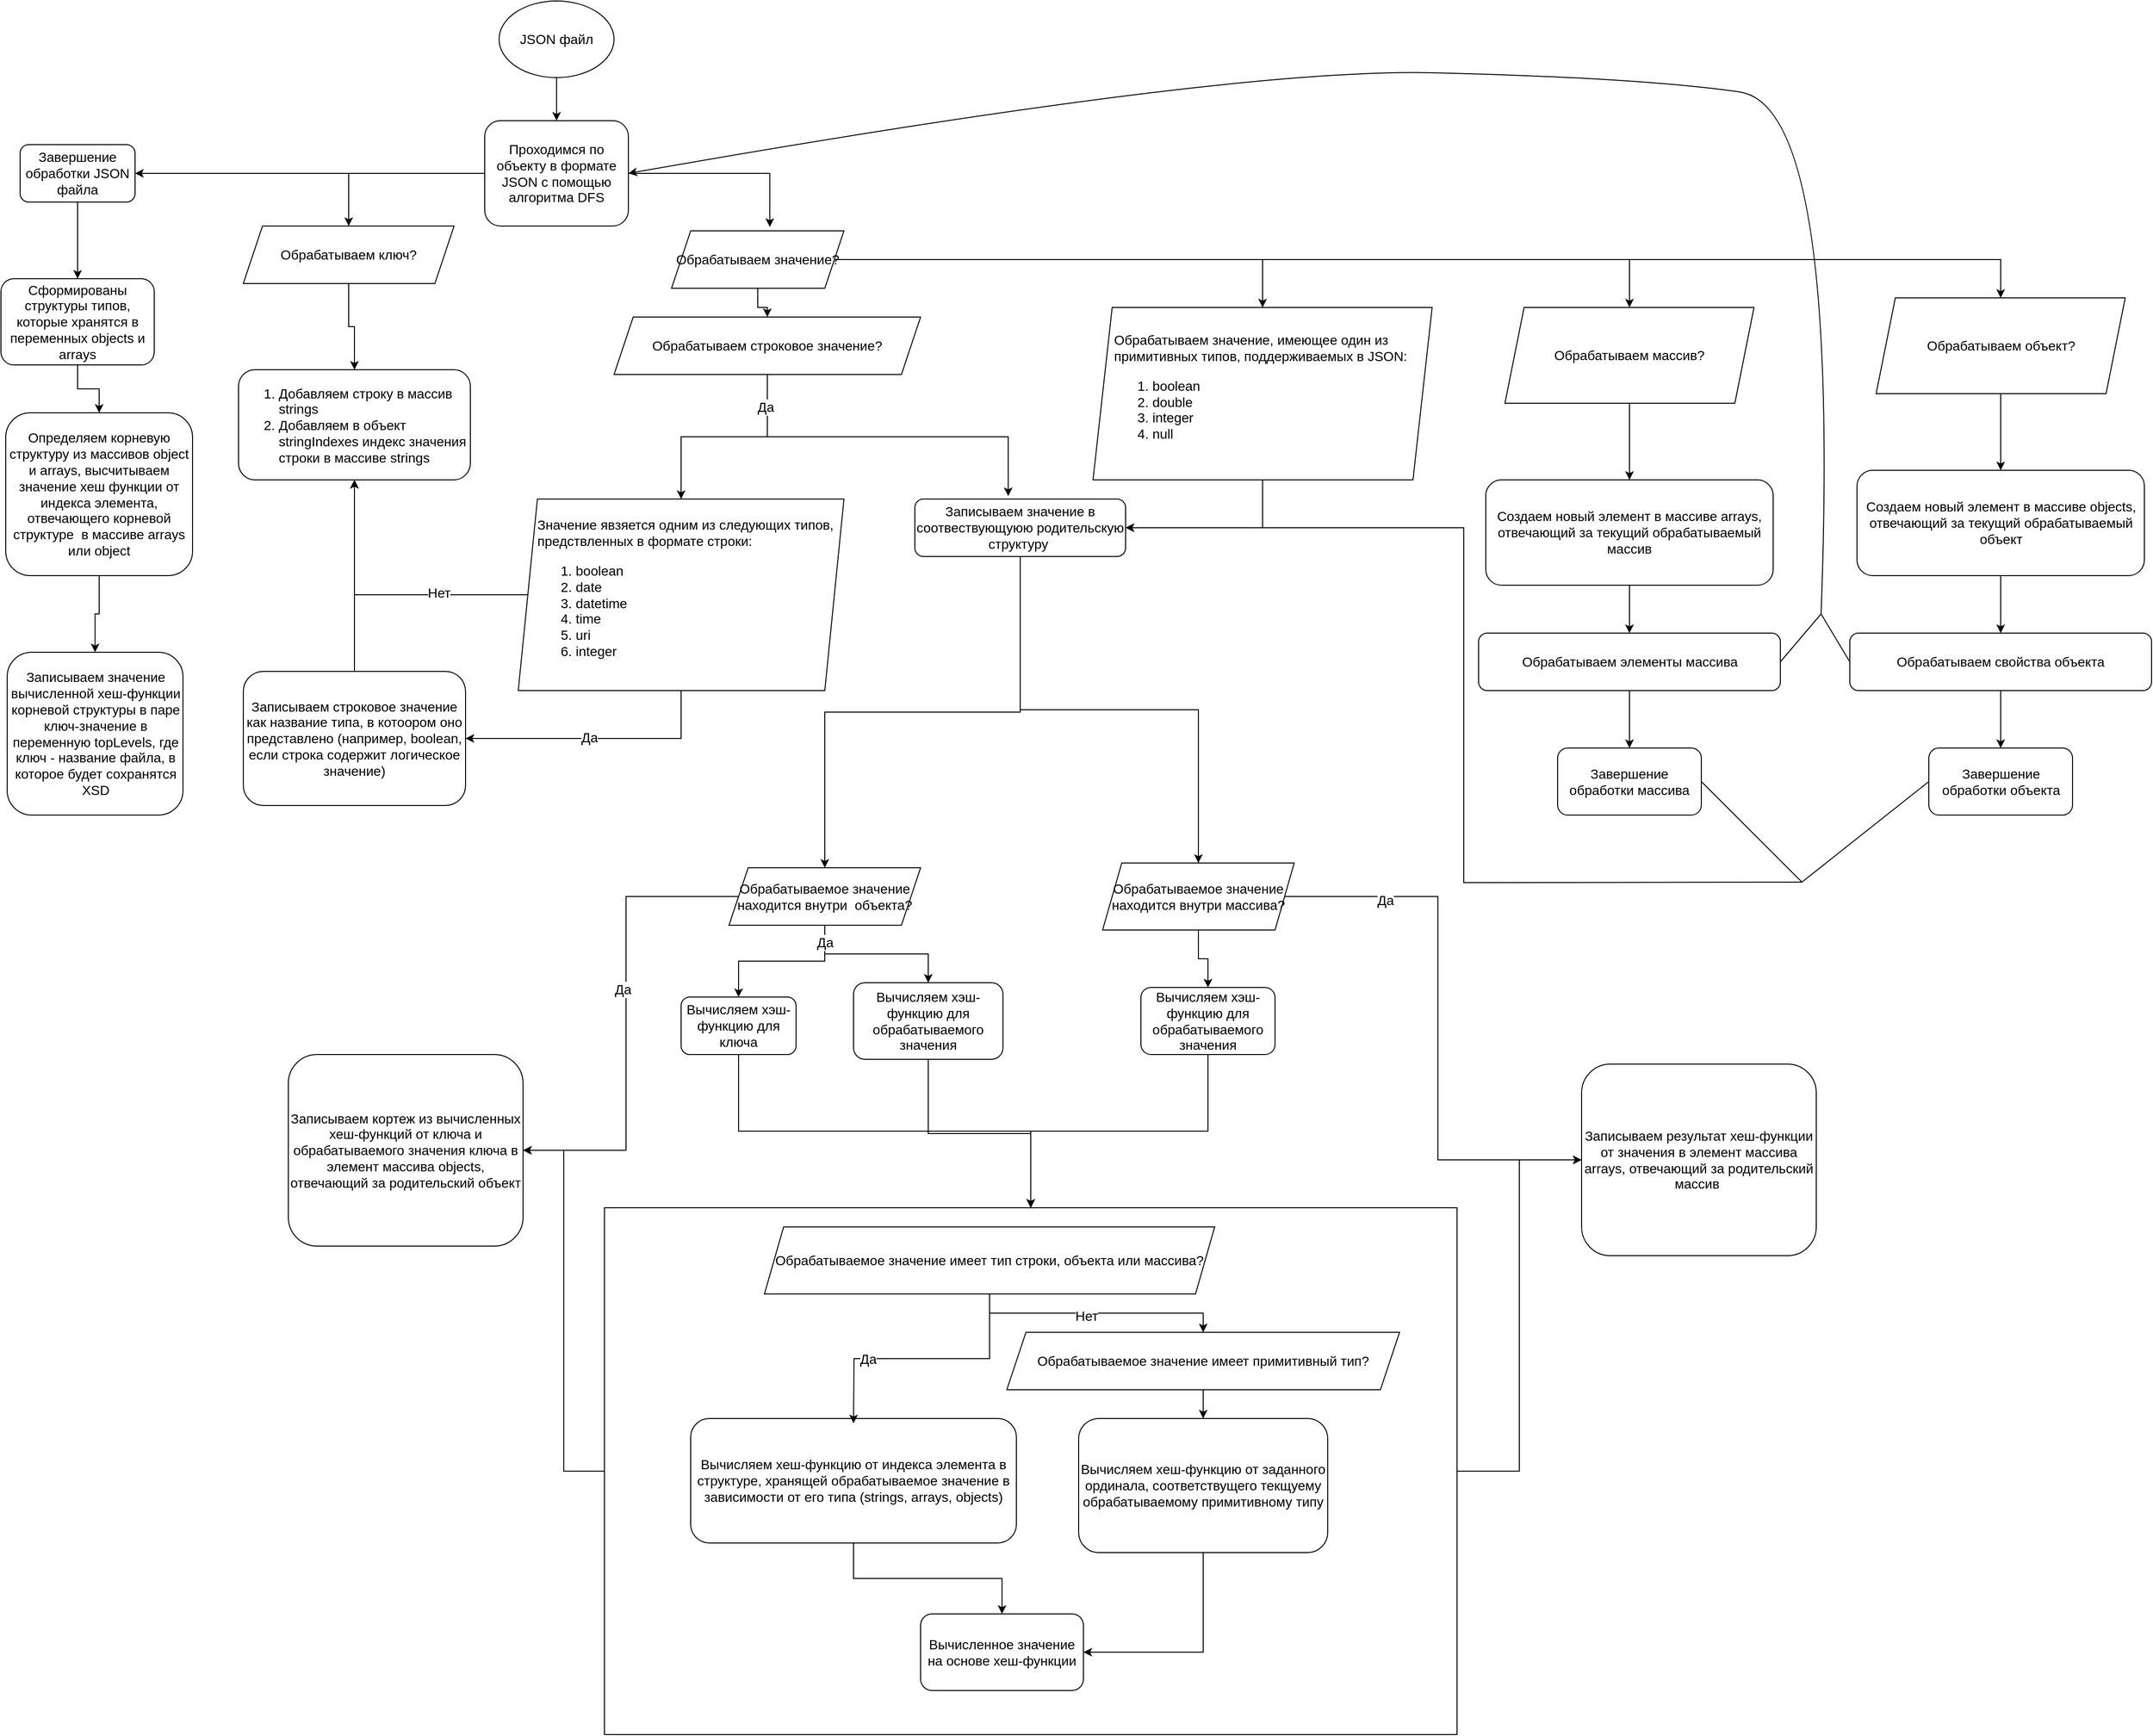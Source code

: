<mxfile version="24.4.2" type="github">
  <diagram name="Page-1" id="0FUiNgVwgklD2cresCmt">
    <mxGraphModel dx="7759" dy="3130" grid="1" gridSize="10" guides="1" tooltips="1" connect="1" arrows="1" fold="1" page="1" pageScale="1" pageWidth="827" pageHeight="1169" math="0" shadow="0">
      <root>
        <mxCell id="0" />
        <mxCell id="1" parent="0" />
        <mxCell id="44Fsm7tyjWuybCelUIXg-103" style="edgeStyle=orthogonalEdgeStyle;rounded=0;orthogonalLoop=1;jettySize=auto;html=1;entryX=1;entryY=0.5;entryDx=0;entryDy=0;fontSize=14;" parent="1" source="44Fsm7tyjWuybCelUIXg-102" target="44Fsm7tyjWuybCelUIXg-118" edge="1">
          <mxGeometry relative="1" as="geometry">
            <mxPoint x="-550" y="1220" as="targetPoint" />
          </mxGeometry>
        </mxCell>
        <mxCell id="44Fsm7tyjWuybCelUIXg-115" style="edgeStyle=orthogonalEdgeStyle;rounded=0;orthogonalLoop=1;jettySize=auto;html=1;entryX=0;entryY=0.5;entryDx=0;entryDy=0;fontSize=14;" parent="1" source="44Fsm7tyjWuybCelUIXg-102" target="44Fsm7tyjWuybCelUIXg-117" edge="1">
          <mxGeometry relative="1" as="geometry">
            <mxPoint x="682.5" y="1300" as="targetPoint" />
          </mxGeometry>
        </mxCell>
        <mxCell id="44Fsm7tyjWuybCelUIXg-102" value="" style="rounded=0;whiteSpace=wrap;html=1;fontSize=14;" parent="1" vertex="1">
          <mxGeometry x="-450" y="1290" width="890" height="550" as="geometry" />
        </mxCell>
        <mxCell id="44Fsm7tyjWuybCelUIXg-5" style="edgeStyle=orthogonalEdgeStyle;rounded=0;orthogonalLoop=1;jettySize=auto;html=1;entryX=0.5;entryY=0;entryDx=0;entryDy=0;fontSize=14;" parent="1" source="44Fsm7tyjWuybCelUIXg-1" target="44Fsm7tyjWuybCelUIXg-4" edge="1">
          <mxGeometry relative="1" as="geometry" />
        </mxCell>
        <mxCell id="44Fsm7tyjWuybCelUIXg-1" value="JSON файл" style="ellipse;whiteSpace=wrap;html=1;fontSize=14;" parent="1" vertex="1">
          <mxGeometry x="-560" y="30" width="120" height="80" as="geometry" />
        </mxCell>
        <mxCell id="44Fsm7tyjWuybCelUIXg-19" style="edgeStyle=orthogonalEdgeStyle;rounded=0;orthogonalLoop=1;jettySize=auto;html=1;entryX=0.5;entryY=0;entryDx=0;entryDy=0;fontSize=14;" parent="1" source="44Fsm7tyjWuybCelUIXg-4" target="44Fsm7tyjWuybCelUIXg-18" edge="1">
          <mxGeometry relative="1" as="geometry" />
        </mxCell>
        <mxCell id="44Fsm7tyjWuybCelUIXg-156" style="edgeStyle=orthogonalEdgeStyle;rounded=0;orthogonalLoop=1;jettySize=auto;html=1;entryX=1;entryY=0.5;entryDx=0;entryDy=0;fontSize=14;" parent="1" source="44Fsm7tyjWuybCelUIXg-4" target="44Fsm7tyjWuybCelUIXg-153" edge="1">
          <mxGeometry relative="1" as="geometry" />
        </mxCell>
        <mxCell id="44Fsm7tyjWuybCelUIXg-4" value="Проходимся по объекту в формате JSON с помощью алгоритма DFS" style="rounded=1;whiteSpace=wrap;html=1;fontSize=14;" parent="1" vertex="1">
          <mxGeometry x="-575" y="155" width="150" height="110" as="geometry" />
        </mxCell>
        <mxCell id="44Fsm7tyjWuybCelUIXg-81" style="edgeStyle=orthogonalEdgeStyle;rounded=0;orthogonalLoop=1;jettySize=auto;html=1;fontSize=14;" parent="1" source="44Fsm7tyjWuybCelUIXg-10" target="44Fsm7tyjWuybCelUIXg-65" edge="1">
          <mxGeometry relative="1" as="geometry" />
        </mxCell>
        <mxCell id="44Fsm7tyjWuybCelUIXg-10" value="&lt;div style=&quot;font-size: 14px;&quot;&gt;&lt;span style=&quot;background-color: initial; font-size: 14px;&quot;&gt;Вычисляем хеш-функцию от индекса элемента в структуре, хранящей обрабатываемое значение в зависимости от его типа (strings, arrays, objects)&lt;/span&gt;&lt;br style=&quot;font-size: 14px;&quot;&gt;&lt;/div&gt;" style="rounded=1;whiteSpace=wrap;html=1;align=center;fontSize=14;" parent="1" vertex="1">
          <mxGeometry x="-360" y="1510" width="340" height="130" as="geometry" />
        </mxCell>
        <mxCell id="44Fsm7tyjWuybCelUIXg-62" style="edgeStyle=orthogonalEdgeStyle;rounded=0;orthogonalLoop=1;jettySize=auto;html=1;entryX=0.5;entryY=0;entryDx=0;entryDy=0;fontSize=14;" parent="1" source="44Fsm7tyjWuybCelUIXg-11" target="44Fsm7tyjWuybCelUIXg-61" edge="1">
          <mxGeometry relative="1" as="geometry">
            <mxPoint x="-220" y="1160" as="targetPoint" />
          </mxGeometry>
        </mxCell>
        <mxCell id="44Fsm7tyjWuybCelUIXg-113" style="edgeStyle=orthogonalEdgeStyle;rounded=0;orthogonalLoop=1;jettySize=auto;html=1;entryX=0;entryY=0.5;entryDx=0;entryDy=0;fontSize=14;" parent="1" source="44Fsm7tyjWuybCelUIXg-11" target="44Fsm7tyjWuybCelUIXg-117" edge="1">
          <mxGeometry relative="1" as="geometry">
            <mxPoint x="560" y="1200" as="targetPoint" />
          </mxGeometry>
        </mxCell>
        <mxCell id="44Fsm7tyjWuybCelUIXg-119" value="Да" style="edgeLabel;html=1;align=center;verticalAlign=middle;resizable=0;points=[];fontSize=14;" parent="44Fsm7tyjWuybCelUIXg-113" vertex="1" connectable="0">
          <mxGeometry x="-0.642" y="-4" relative="1" as="geometry">
            <mxPoint as="offset" />
          </mxGeometry>
        </mxCell>
        <mxCell id="44Fsm7tyjWuybCelUIXg-11" value="Обрабатываемое значение находится внутри массива?" style="shape=parallelogram;perimeter=parallelogramPerimeter;whiteSpace=wrap;html=1;fixedSize=1;fontSize=14;" parent="1" vertex="1">
          <mxGeometry x="70" y="930" width="200" height="70" as="geometry" />
        </mxCell>
        <mxCell id="44Fsm7tyjWuybCelUIXg-90" style="edgeStyle=orthogonalEdgeStyle;rounded=0;orthogonalLoop=1;jettySize=auto;html=1;entryX=0.5;entryY=0;entryDx=0;entryDy=0;fontSize=14;" parent="1" source="44Fsm7tyjWuybCelUIXg-14" target="44Fsm7tyjWuybCelUIXg-69" edge="1">
          <mxGeometry relative="1" as="geometry" />
        </mxCell>
        <mxCell id="44Fsm7tyjWuybCelUIXg-99" style="edgeStyle=orthogonalEdgeStyle;rounded=0;orthogonalLoop=1;jettySize=auto;html=1;entryX=0.5;entryY=0;entryDx=0;entryDy=0;fontSize=14;" parent="1" source="44Fsm7tyjWuybCelUIXg-14" target="44Fsm7tyjWuybCelUIXg-68" edge="1">
          <mxGeometry relative="1" as="geometry" />
        </mxCell>
        <mxCell id="44Fsm7tyjWuybCelUIXg-101" value="Да" style="edgeLabel;html=1;align=center;verticalAlign=middle;resizable=0;points=[];fontSize=14;" parent="44Fsm7tyjWuybCelUIXg-99" vertex="1" connectable="0">
          <mxGeometry x="-0.782" relative="1" as="geometry">
            <mxPoint as="offset" />
          </mxGeometry>
        </mxCell>
        <mxCell id="44Fsm7tyjWuybCelUIXg-109" style="edgeStyle=orthogonalEdgeStyle;rounded=0;orthogonalLoop=1;jettySize=auto;html=1;entryX=1;entryY=0.5;entryDx=0;entryDy=0;fontSize=14;" parent="1" source="44Fsm7tyjWuybCelUIXg-14" target="44Fsm7tyjWuybCelUIXg-118" edge="1">
          <mxGeometry relative="1" as="geometry">
            <mxPoint x="-550" y="1220" as="targetPoint" />
          </mxGeometry>
        </mxCell>
        <mxCell id="44Fsm7tyjWuybCelUIXg-110" value="Да" style="edgeLabel;html=1;align=center;verticalAlign=middle;resizable=0;points=[];fontSize=14;" parent="44Fsm7tyjWuybCelUIXg-109" vertex="1" connectable="0">
          <mxGeometry x="-0.124" y="-4" relative="1" as="geometry">
            <mxPoint as="offset" />
          </mxGeometry>
        </mxCell>
        <mxCell id="44Fsm7tyjWuybCelUIXg-14" value="Обрабатываемое значение находится внутри&amp;nbsp; объекта?" style="shape=parallelogram;perimeter=parallelogramPerimeter;whiteSpace=wrap;html=1;fixedSize=1;fontSize=14;" parent="1" vertex="1">
          <mxGeometry x="-320" y="935" width="200" height="60" as="geometry" />
        </mxCell>
        <mxCell id="44Fsm7tyjWuybCelUIXg-24" style="edgeStyle=orthogonalEdgeStyle;rounded=0;orthogonalLoop=1;jettySize=auto;html=1;entryX=0.5;entryY=0;entryDx=0;entryDy=0;fontSize=14;" parent="1" source="44Fsm7tyjWuybCelUIXg-15" target="44Fsm7tyjWuybCelUIXg-25" edge="1">
          <mxGeometry relative="1" as="geometry">
            <mxPoint x="20" y="790" as="targetPoint" />
          </mxGeometry>
        </mxCell>
        <mxCell id="44Fsm7tyjWuybCelUIXg-15" value="Обрабатываем строковое значение?" style="shape=parallelogram;perimeter=parallelogramPerimeter;whiteSpace=wrap;html=1;fixedSize=1;fontSize=14;" parent="1" vertex="1">
          <mxGeometry x="-440" y="360" width="320" height="60" as="geometry" />
        </mxCell>
        <mxCell id="44Fsm7tyjWuybCelUIXg-17" value="&lt;ol style=&quot;font-size: 14px;&quot;&gt;&lt;li style=&quot;font-size: 14px;&quot;&gt;Добавляем строку в массив strings&lt;/li&gt;&lt;li style=&quot;font-size: 14px;&quot;&gt;Добавляем в объект stringIndexes индекс значения строки в массиве strings&lt;/li&gt;&lt;/ol&gt;" style="rounded=1;whiteSpace=wrap;html=1;align=left;fontSize=14;" parent="1" vertex="1">
          <mxGeometry x="-832" y="415" width="242" height="115" as="geometry" />
        </mxCell>
        <mxCell id="44Fsm7tyjWuybCelUIXg-20" style="edgeStyle=orthogonalEdgeStyle;rounded=0;orthogonalLoop=1;jettySize=auto;html=1;entryX=0.5;entryY=0;entryDx=0;entryDy=0;fontSize=14;" parent="1" source="44Fsm7tyjWuybCelUIXg-18" target="44Fsm7tyjWuybCelUIXg-17" edge="1">
          <mxGeometry relative="1" as="geometry" />
        </mxCell>
        <mxCell id="44Fsm7tyjWuybCelUIXg-18" value="Обрабатываем ключ?" style="shape=parallelogram;perimeter=parallelogramPerimeter;whiteSpace=wrap;html=1;fixedSize=1;fontSize=14;" parent="1" vertex="1">
          <mxGeometry x="-827" y="265" width="220" height="60" as="geometry" />
        </mxCell>
        <mxCell id="44Fsm7tyjWuybCelUIXg-51" style="edgeStyle=orthogonalEdgeStyle;rounded=0;orthogonalLoop=1;jettySize=auto;html=1;entryX=0.5;entryY=0;entryDx=0;entryDy=0;fontSize=14;" parent="1" source="44Fsm7tyjWuybCelUIXg-22" target="44Fsm7tyjWuybCelUIXg-15" edge="1">
          <mxGeometry relative="1" as="geometry" />
        </mxCell>
        <mxCell id="44Fsm7tyjWuybCelUIXg-52" style="edgeStyle=orthogonalEdgeStyle;rounded=0;orthogonalLoop=1;jettySize=auto;html=1;entryX=0.5;entryY=0;entryDx=0;entryDy=0;fontSize=14;" parent="1" source="44Fsm7tyjWuybCelUIXg-22" target="44Fsm7tyjWuybCelUIXg-53" edge="1">
          <mxGeometry relative="1" as="geometry">
            <mxPoint x="80" y="410" as="targetPoint" />
          </mxGeometry>
        </mxCell>
        <mxCell id="44Fsm7tyjWuybCelUIXg-121" style="edgeStyle=orthogonalEdgeStyle;rounded=0;orthogonalLoop=1;jettySize=auto;html=1;entryX=0.5;entryY=0;entryDx=0;entryDy=0;fontSize=14;" parent="1" source="44Fsm7tyjWuybCelUIXg-22" target="44Fsm7tyjWuybCelUIXg-120" edge="1">
          <mxGeometry relative="1" as="geometry" />
        </mxCell>
        <mxCell id="44Fsm7tyjWuybCelUIXg-149" style="edgeStyle=orthogonalEdgeStyle;rounded=0;orthogonalLoop=1;jettySize=auto;html=1;entryX=0.5;entryY=0;entryDx=0;entryDy=0;fontSize=14;" parent="1" source="44Fsm7tyjWuybCelUIXg-22" target="44Fsm7tyjWuybCelUIXg-141" edge="1">
          <mxGeometry relative="1" as="geometry" />
        </mxCell>
        <mxCell id="44Fsm7tyjWuybCelUIXg-22" value="Обрабатываем значение?" style="shape=parallelogram;perimeter=parallelogramPerimeter;whiteSpace=wrap;html=1;fixedSize=1;fontSize=14;" parent="1" vertex="1">
          <mxGeometry x="-380" y="270" width="180" height="60" as="geometry" />
        </mxCell>
        <mxCell id="44Fsm7tyjWuybCelUIXg-23" style="edgeStyle=orthogonalEdgeStyle;rounded=0;orthogonalLoop=1;jettySize=auto;html=1;entryX=0.57;entryY=-0.067;entryDx=0;entryDy=0;entryPerimeter=0;fontSize=14;" parent="1" source="44Fsm7tyjWuybCelUIXg-4" target="44Fsm7tyjWuybCelUIXg-22" edge="1">
          <mxGeometry relative="1" as="geometry" />
        </mxCell>
        <mxCell id="44Fsm7tyjWuybCelUIXg-37" style="edgeStyle=orthogonalEdgeStyle;rounded=0;orthogonalLoop=1;jettySize=auto;html=1;entryX=0.5;entryY=1;entryDx=0;entryDy=0;fontSize=14;" parent="1" source="44Fsm7tyjWuybCelUIXg-25" target="44Fsm7tyjWuybCelUIXg-17" edge="1">
          <mxGeometry relative="1" as="geometry" />
        </mxCell>
        <mxCell id="44Fsm7tyjWuybCelUIXg-38" value="Нет" style="edgeLabel;html=1;align=center;verticalAlign=middle;resizable=0;points=[];fontSize=14;" parent="44Fsm7tyjWuybCelUIXg-37" vertex="1" connectable="0">
          <mxGeometry x="-0.378" y="-2" relative="1" as="geometry">
            <mxPoint as="offset" />
          </mxGeometry>
        </mxCell>
        <mxCell id="44Fsm7tyjWuybCelUIXg-91" style="edgeStyle=orthogonalEdgeStyle;rounded=0;orthogonalLoop=1;jettySize=auto;html=1;fontSize=14;exitX=0.5;exitY=1;exitDx=0;exitDy=0;" parent="1" source="44Fsm7tyjWuybCelUIXg-25" target="44Fsm7tyjWuybCelUIXg-27" edge="1">
          <mxGeometry relative="1" as="geometry" />
        </mxCell>
        <mxCell id="44Fsm7tyjWuybCelUIXg-94" value="Да" style="edgeLabel;html=1;align=center;verticalAlign=middle;resizable=0;points=[];fontSize=14;" parent="44Fsm7tyjWuybCelUIXg-91" vertex="1" connectable="0">
          <mxGeometry x="0.065" y="-1" relative="1" as="geometry">
            <mxPoint as="offset" />
          </mxGeometry>
        </mxCell>
        <mxCell id="44Fsm7tyjWuybCelUIXg-25" value="&lt;div style=&quot;font-size: 14px;&quot;&gt;&lt;span style=&quot;background-color: initial; font-size: 14px;&quot;&gt;Значение явзяется одним из следующих типов, предствленных в формате строки:&lt;/span&gt;&lt;/div&gt;&lt;div style=&quot;font-size: 14px;&quot;&gt;&lt;ol style=&quot;font-size: 14px;&quot;&gt;&lt;li style=&quot;font-size: 14px;&quot;&gt;boolean&lt;/li&gt;&lt;li style=&quot;font-size: 14px;&quot;&gt;date&lt;/li&gt;&lt;li style=&quot;font-size: 14px;&quot;&gt;datetime&lt;/li&gt;&lt;li style=&quot;font-size: 14px;&quot;&gt;time&lt;/li&gt;&lt;li style=&quot;font-size: 14px;&quot;&gt;uri&lt;/li&gt;&lt;li style=&quot;font-size: 14px;&quot;&gt;integer&lt;br style=&quot;font-size: 14px;&quot;&gt;&lt;/li&gt;&lt;/ol&gt;&lt;/div&gt;" style="shape=parallelogram;perimeter=parallelogramPerimeter;whiteSpace=wrap;html=1;fixedSize=1;align=left;spacingLeft=18;fontSize=14;" parent="1" vertex="1">
          <mxGeometry x="-540" y="550" width="340" height="200" as="geometry" />
        </mxCell>
        <mxCell id="44Fsm7tyjWuybCelUIXg-32" style="edgeStyle=orthogonalEdgeStyle;rounded=0;orthogonalLoop=1;jettySize=auto;html=1;entryX=0.5;entryY=1;entryDx=0;entryDy=0;fontSize=14;" parent="1" source="44Fsm7tyjWuybCelUIXg-27" target="44Fsm7tyjWuybCelUIXg-17" edge="1">
          <mxGeometry relative="1" as="geometry" />
        </mxCell>
        <mxCell id="44Fsm7tyjWuybCelUIXg-27" value="Записываем строковое значение как название типа, в котоором оно представлено (например, boolean, если строка содержит логическое значение)" style="rounded=1;whiteSpace=wrap;html=1;fontSize=14;" parent="1" vertex="1">
          <mxGeometry x="-827" y="730" width="232" height="140" as="geometry" />
        </mxCell>
        <mxCell id="44Fsm7tyjWuybCelUIXg-41" style="edgeStyle=orthogonalEdgeStyle;rounded=0;orthogonalLoop=1;jettySize=auto;html=1;fontSize=14;" parent="1" source="44Fsm7tyjWuybCelUIXg-40" edge="1">
          <mxGeometry relative="1" as="geometry">
            <mxPoint x="-190.0" y="1515" as="targetPoint" />
          </mxGeometry>
        </mxCell>
        <mxCell id="44Fsm7tyjWuybCelUIXg-47" value="Да" style="edgeLabel;html=1;align=center;verticalAlign=middle;resizable=0;points=[];fontSize=14;" parent="44Fsm7tyjWuybCelUIXg-41" vertex="1" connectable="0">
          <mxGeometry x="0.41" relative="1" as="geometry">
            <mxPoint as="offset" />
          </mxGeometry>
        </mxCell>
        <mxCell id="44Fsm7tyjWuybCelUIXg-48" style="edgeStyle=orthogonalEdgeStyle;rounded=0;orthogonalLoop=1;jettySize=auto;html=1;entryX=0.5;entryY=0;entryDx=0;entryDy=0;fontSize=14;" parent="1" source="44Fsm7tyjWuybCelUIXg-40" target="44Fsm7tyjWuybCelUIXg-45" edge="1">
          <mxGeometry relative="1" as="geometry" />
        </mxCell>
        <mxCell id="44Fsm7tyjWuybCelUIXg-49" value="Нет" style="edgeLabel;html=1;align=center;verticalAlign=middle;resizable=0;points=[];fontSize=14;" parent="44Fsm7tyjWuybCelUIXg-48" vertex="1" connectable="0">
          <mxGeometry x="-0.079" y="-3" relative="1" as="geometry">
            <mxPoint as="offset" />
          </mxGeometry>
        </mxCell>
        <mxCell id="44Fsm7tyjWuybCelUIXg-40" value="Обрабатываемое значение имеет тип строки, объекта или массива?" style="shape=parallelogram;perimeter=parallelogramPerimeter;whiteSpace=wrap;html=1;fixedSize=1;fontSize=14;" parent="1" vertex="1">
          <mxGeometry x="-283" y="1310" width="470" height="70" as="geometry" />
        </mxCell>
        <mxCell id="44Fsm7tyjWuybCelUIXg-67" style="edgeStyle=orthogonalEdgeStyle;rounded=0;orthogonalLoop=1;jettySize=auto;html=1;entryX=1;entryY=0.5;entryDx=0;entryDy=0;fontSize=14;" parent="1" source="44Fsm7tyjWuybCelUIXg-42" target="44Fsm7tyjWuybCelUIXg-65" edge="1">
          <mxGeometry relative="1" as="geometry" />
        </mxCell>
        <mxCell id="44Fsm7tyjWuybCelUIXg-42" value="Вычисляем хеш-функцию от заданного ординала, соответствущего текщуему обрабатываемому примитивному типу" style="rounded=1;whiteSpace=wrap;html=1;fontSize=14;" parent="1" vertex="1">
          <mxGeometry x="45" y="1510" width="260" height="140" as="geometry" />
        </mxCell>
        <mxCell id="44Fsm7tyjWuybCelUIXg-50" style="edgeStyle=orthogonalEdgeStyle;rounded=0;orthogonalLoop=1;jettySize=auto;html=1;entryX=0.5;entryY=0;entryDx=0;entryDy=0;fontSize=14;" parent="1" source="44Fsm7tyjWuybCelUIXg-45" target="44Fsm7tyjWuybCelUIXg-42" edge="1">
          <mxGeometry relative="1" as="geometry" />
        </mxCell>
        <mxCell id="44Fsm7tyjWuybCelUIXg-45" value="Обрабатываемое значение имеет примитивный тип?" style="shape=parallelogram;perimeter=parallelogramPerimeter;whiteSpace=wrap;html=1;fixedSize=1;fontSize=14;" parent="1" vertex="1">
          <mxGeometry x="-30" y="1420" width="410" height="60" as="geometry" />
        </mxCell>
        <mxCell id="44Fsm7tyjWuybCelUIXg-78" style="edgeStyle=orthogonalEdgeStyle;rounded=0;orthogonalLoop=1;jettySize=auto;html=1;entryX=1;entryY=0.5;entryDx=0;entryDy=0;fontSize=14;" parent="1" source="44Fsm7tyjWuybCelUIXg-53" target="44Fsm7tyjWuybCelUIXg-55" edge="1">
          <mxGeometry relative="1" as="geometry" />
        </mxCell>
        <mxCell id="44Fsm7tyjWuybCelUIXg-53" value="Обрабатываем значение, имеющее один из примитивных типов, поддерживаемых в JSON:&lt;div style=&quot;font-size: 14px;&quot;&gt;&lt;ol style=&quot;font-size: 14px;&quot;&gt;&lt;li style=&quot;font-size: 14px;&quot;&gt;boolean&lt;/li&gt;&lt;li style=&quot;font-size: 14px;&quot;&gt;double&lt;/li&gt;&lt;li style=&quot;font-size: 14px;&quot;&gt;integer&lt;/li&gt;&lt;li style=&quot;font-size: 14px;&quot;&gt;null&lt;/li&gt;&lt;/ol&gt;&lt;/div&gt;" style="shape=parallelogram;perimeter=parallelogramPerimeter;whiteSpace=wrap;html=1;fixedSize=1;align=left;spacingLeft=20;fontSize=14;" parent="1" vertex="1">
          <mxGeometry x="60" y="350" width="354" height="180" as="geometry" />
        </mxCell>
        <mxCell id="44Fsm7tyjWuybCelUIXg-58" style="edgeStyle=orthogonalEdgeStyle;rounded=0;orthogonalLoop=1;jettySize=auto;html=1;entryX=0.5;entryY=0;entryDx=0;entryDy=0;fontSize=14;" parent="1" source="44Fsm7tyjWuybCelUIXg-55" target="44Fsm7tyjWuybCelUIXg-11" edge="1">
          <mxGeometry relative="1" as="geometry" />
        </mxCell>
        <mxCell id="44Fsm7tyjWuybCelUIXg-98" style="edgeStyle=orthogonalEdgeStyle;rounded=0;orthogonalLoop=1;jettySize=auto;html=1;entryX=0.5;entryY=0;entryDx=0;entryDy=0;fontSize=14;" parent="1" source="44Fsm7tyjWuybCelUIXg-55" target="44Fsm7tyjWuybCelUIXg-14" edge="1">
          <mxGeometry relative="1" as="geometry" />
        </mxCell>
        <mxCell id="44Fsm7tyjWuybCelUIXg-55" value="Записываем значение в соотвествующуюю родительскую структуру&amp;nbsp;" style="rounded=1;whiteSpace=wrap;html=1;fontSize=14;" parent="1" vertex="1">
          <mxGeometry x="-126" y="550" width="220" height="60" as="geometry" />
        </mxCell>
        <mxCell id="44Fsm7tyjWuybCelUIXg-107" style="edgeStyle=orthogonalEdgeStyle;rounded=0;orthogonalLoop=1;jettySize=auto;html=1;entryX=0.5;entryY=0;entryDx=0;entryDy=0;fontSize=14;" parent="1" source="44Fsm7tyjWuybCelUIXg-61" target="44Fsm7tyjWuybCelUIXg-102" edge="1">
          <mxGeometry relative="1" as="geometry" />
        </mxCell>
        <mxCell id="44Fsm7tyjWuybCelUIXg-61" value="Вычисляем хэш-функцию для обрабатываемого значения" style="rounded=1;whiteSpace=wrap;html=1;fontSize=14;" parent="1" vertex="1">
          <mxGeometry x="110" y="1060" width="140" height="70" as="geometry" />
        </mxCell>
        <mxCell id="44Fsm7tyjWuybCelUIXg-65" value="Вычисленное значение на основе хеш-функции" style="rounded=1;whiteSpace=wrap;html=1;fontSize=14;" parent="1" vertex="1">
          <mxGeometry x="-120" y="1714" width="170" height="80" as="geometry" />
        </mxCell>
        <mxCell id="44Fsm7tyjWuybCelUIXg-104" style="edgeStyle=orthogonalEdgeStyle;rounded=0;orthogonalLoop=1;jettySize=auto;html=1;fontSize=14;" parent="1" source="44Fsm7tyjWuybCelUIXg-68" target="44Fsm7tyjWuybCelUIXg-102" edge="1">
          <mxGeometry relative="1" as="geometry" />
        </mxCell>
        <mxCell id="44Fsm7tyjWuybCelUIXg-68" value="Вычисляем хэш-функцию для ключа" style="rounded=1;whiteSpace=wrap;html=1;fontSize=14;" parent="1" vertex="1">
          <mxGeometry x="-370" y="1070" width="120" height="60" as="geometry" />
        </mxCell>
        <mxCell id="44Fsm7tyjWuybCelUIXg-106" style="edgeStyle=orthogonalEdgeStyle;rounded=0;orthogonalLoop=1;jettySize=auto;html=1;entryX=0.5;entryY=0;entryDx=0;entryDy=0;fontSize=14;" parent="1" source="44Fsm7tyjWuybCelUIXg-69" target="44Fsm7tyjWuybCelUIXg-102" edge="1">
          <mxGeometry relative="1" as="geometry" />
        </mxCell>
        <mxCell id="44Fsm7tyjWuybCelUIXg-69" value="Вычисляем хэш-функцию для обрабатываемого значения" style="rounded=1;whiteSpace=wrap;html=1;fontSize=14;" parent="1" vertex="1">
          <mxGeometry x="-190" y="1055" width="156" height="80" as="geometry" />
        </mxCell>
        <mxCell id="44Fsm7tyjWuybCelUIXg-96" style="edgeStyle=orthogonalEdgeStyle;rounded=0;orthogonalLoop=1;jettySize=auto;html=1;entryX=0.443;entryY=-0.05;entryDx=0;entryDy=0;entryPerimeter=0;fontSize=14;" parent="1" source="44Fsm7tyjWuybCelUIXg-15" target="44Fsm7tyjWuybCelUIXg-55" edge="1">
          <mxGeometry relative="1" as="geometry" />
        </mxCell>
        <mxCell id="44Fsm7tyjWuybCelUIXg-97" value="Да" style="edgeLabel;html=1;align=center;verticalAlign=middle;resizable=0;points=[];fontSize=14;" parent="44Fsm7tyjWuybCelUIXg-96" vertex="1" connectable="0">
          <mxGeometry x="-0.82" y="-2" relative="1" as="geometry">
            <mxPoint as="offset" />
          </mxGeometry>
        </mxCell>
        <mxCell id="44Fsm7tyjWuybCelUIXg-117" value="Записываем результат хеш-функции от значения в элемент массива arrays, отвечающий за родительский массив&amp;nbsp;" style="rounded=1;whiteSpace=wrap;html=1;fontSize=14;" parent="1" vertex="1">
          <mxGeometry x="570" y="1140" width="245" height="200" as="geometry" />
        </mxCell>
        <mxCell id="44Fsm7tyjWuybCelUIXg-118" value="Записываем кортеж из вычисленных хеш-функций от ключа и обрабатываемого значения ключа в элемент массива objects, отвечающий за родительский объект" style="rounded=1;whiteSpace=wrap;html=1;fontSize=14;" parent="1" vertex="1">
          <mxGeometry x="-780" y="1130" width="245" height="200" as="geometry" />
        </mxCell>
        <mxCell id="44Fsm7tyjWuybCelUIXg-123" style="edgeStyle=orthogonalEdgeStyle;rounded=0;orthogonalLoop=1;jettySize=auto;html=1;fontSize=14;" parent="1" source="44Fsm7tyjWuybCelUIXg-120" target="44Fsm7tyjWuybCelUIXg-124" edge="1">
          <mxGeometry relative="1" as="geometry">
            <mxPoint x="620" y="550" as="targetPoint" />
          </mxGeometry>
        </mxCell>
        <mxCell id="44Fsm7tyjWuybCelUIXg-120" value="&lt;font style=&quot;font-size: 14px;&quot;&gt;Обрабатываем массив?&lt;/font&gt;" style="shape=parallelogram;perimeter=parallelogramPerimeter;whiteSpace=wrap;html=1;fixedSize=1;fontSize=14;" parent="1" vertex="1">
          <mxGeometry x="490" y="350" width="260" height="100" as="geometry" />
        </mxCell>
        <mxCell id="44Fsm7tyjWuybCelUIXg-126" style="edgeStyle=orthogonalEdgeStyle;rounded=0;orthogonalLoop=1;jettySize=auto;html=1;entryX=0.5;entryY=0;entryDx=0;entryDy=0;fontSize=14;" parent="1" source="44Fsm7tyjWuybCelUIXg-124" target="44Fsm7tyjWuybCelUIXg-125" edge="1">
          <mxGeometry relative="1" as="geometry" />
        </mxCell>
        <mxCell id="44Fsm7tyjWuybCelUIXg-124" value="&lt;font style=&quot;font-size: 14px;&quot;&gt;Создаем новый элемент в массиве arrays, отвечающий за текущий обрабатываемый массив&lt;/font&gt;" style="rounded=1;whiteSpace=wrap;html=1;fontSize=14;" parent="1" vertex="1">
          <mxGeometry x="470" y="530" width="300" height="110" as="geometry" />
        </mxCell>
        <mxCell id="44Fsm7tyjWuybCelUIXg-136" style="edgeStyle=orthogonalEdgeStyle;rounded=0;orthogonalLoop=1;jettySize=auto;html=1;entryX=1;entryY=0.5;entryDx=0;entryDy=0;fontSize=14;" parent="1" target="44Fsm7tyjWuybCelUIXg-55" edge="1">
          <mxGeometry relative="1" as="geometry">
            <mxPoint x="800" y="950" as="sourcePoint" />
          </mxGeometry>
        </mxCell>
        <mxCell id="44Fsm7tyjWuybCelUIXg-138" style="edgeStyle=orthogonalEdgeStyle;rounded=0;orthogonalLoop=1;jettySize=auto;html=1;entryX=0.5;entryY=0;entryDx=0;entryDy=0;fontSize=14;" parent="1" source="44Fsm7tyjWuybCelUIXg-125" target="44Fsm7tyjWuybCelUIXg-139" edge="1">
          <mxGeometry relative="1" as="geometry">
            <mxPoint x="620" y="830" as="targetPoint" />
          </mxGeometry>
        </mxCell>
        <mxCell id="44Fsm7tyjWuybCelUIXg-125" value="&lt;font style=&quot;font-size: 14px;&quot;&gt;Обрабатываем элементы массива&lt;/font&gt;" style="rounded=1;whiteSpace=wrap;html=1;fontSize=14;" parent="1" vertex="1">
          <mxGeometry x="462.5" y="690" width="315" height="60" as="geometry" />
        </mxCell>
        <mxCell id="44Fsm7tyjWuybCelUIXg-135" value="" style="curved=1;endArrow=classic;html=1;rounded=0;entryX=1;entryY=0.5;entryDx=0;entryDy=0;fontSize=14;" parent="1" target="44Fsm7tyjWuybCelUIXg-4" edge="1">
          <mxGeometry width="50" height="50" relative="1" as="geometry">
            <mxPoint x="820" y="670" as="sourcePoint" />
            <mxPoint x="190" y="420" as="targetPoint" />
            <Array as="points">
              <mxPoint x="840" y="140" />
              <mxPoint x="630" y="110" />
              <mxPoint x="200" y="100" />
            </Array>
          </mxGeometry>
        </mxCell>
        <mxCell id="44Fsm7tyjWuybCelUIXg-139" value="Завершение обработки массива" style="rounded=1;whiteSpace=wrap;html=1;fontSize=14;" parent="1" vertex="1">
          <mxGeometry x="545" y="810" width="150" height="70" as="geometry" />
        </mxCell>
        <mxCell id="44Fsm7tyjWuybCelUIXg-140" style="edgeStyle=orthogonalEdgeStyle;rounded=0;orthogonalLoop=1;jettySize=auto;html=1;fontSize=14;" parent="1" source="44Fsm7tyjWuybCelUIXg-141" target="44Fsm7tyjWuybCelUIXg-143" edge="1">
          <mxGeometry relative="1" as="geometry">
            <mxPoint x="1007.5" y="540" as="targetPoint" />
          </mxGeometry>
        </mxCell>
        <mxCell id="44Fsm7tyjWuybCelUIXg-141" value="&lt;font style=&quot;font-size: 14px;&quot;&gt;Обрабатываем объект?&lt;/font&gt;" style="shape=parallelogram;perimeter=parallelogramPerimeter;whiteSpace=wrap;html=1;fixedSize=1;fontSize=14;" parent="1" vertex="1">
          <mxGeometry x="877.5" y="340" width="260" height="100" as="geometry" />
        </mxCell>
        <mxCell id="44Fsm7tyjWuybCelUIXg-142" style="edgeStyle=orthogonalEdgeStyle;rounded=0;orthogonalLoop=1;jettySize=auto;html=1;entryX=0.5;entryY=0;entryDx=0;entryDy=0;fontSize=14;" parent="1" source="44Fsm7tyjWuybCelUIXg-143" target="44Fsm7tyjWuybCelUIXg-145" edge="1">
          <mxGeometry relative="1" as="geometry" />
        </mxCell>
        <mxCell id="44Fsm7tyjWuybCelUIXg-143" value="&lt;font style=&quot;font-size: 14px;&quot;&gt;Создаем новый элемент в массиве objects, отвечающий за текущий обрабатываемый объект&lt;/font&gt;" style="rounded=1;whiteSpace=wrap;html=1;fontSize=14;" parent="1" vertex="1">
          <mxGeometry x="857.5" y="520" width="300" height="110" as="geometry" />
        </mxCell>
        <mxCell id="44Fsm7tyjWuybCelUIXg-144" style="edgeStyle=orthogonalEdgeStyle;rounded=0;orthogonalLoop=1;jettySize=auto;html=1;entryX=0.5;entryY=0;entryDx=0;entryDy=0;fontSize=14;" parent="1" source="44Fsm7tyjWuybCelUIXg-145" target="44Fsm7tyjWuybCelUIXg-146" edge="1">
          <mxGeometry relative="1" as="geometry">
            <mxPoint x="1007.5" y="820" as="targetPoint" />
          </mxGeometry>
        </mxCell>
        <mxCell id="44Fsm7tyjWuybCelUIXg-145" value="&lt;font style=&quot;font-size: 14px;&quot;&gt;Обрабатываем свойства объекта&lt;/font&gt;" style="rounded=1;whiteSpace=wrap;html=1;fontSize=14;" parent="1" vertex="1">
          <mxGeometry x="850" y="690" width="315" height="60" as="geometry" />
        </mxCell>
        <mxCell id="44Fsm7tyjWuybCelUIXg-146" value="Завершение обработки объекта" style="rounded=1;whiteSpace=wrap;html=1;fontSize=14;" parent="1" vertex="1">
          <mxGeometry x="932.5" y="810" width="150" height="70" as="geometry" />
        </mxCell>
        <mxCell id="44Fsm7tyjWuybCelUIXg-151" value="" style="endArrow=none;html=1;rounded=0;exitX=1;exitY=0.5;exitDx=0;exitDy=0;entryX=0;entryY=0.5;entryDx=0;entryDy=0;fontSize=14;" parent="1" source="44Fsm7tyjWuybCelUIXg-125" target="44Fsm7tyjWuybCelUIXg-145" edge="1">
          <mxGeometry width="50" height="50" relative="1" as="geometry">
            <mxPoint x="230" y="530" as="sourcePoint" />
            <mxPoint x="280" y="480" as="targetPoint" />
            <Array as="points">
              <mxPoint x="820" y="670" />
            </Array>
          </mxGeometry>
        </mxCell>
        <mxCell id="44Fsm7tyjWuybCelUIXg-152" value="" style="endArrow=none;html=1;rounded=0;entryX=1;entryY=0.5;entryDx=0;entryDy=0;exitX=0;exitY=0.5;exitDx=0;exitDy=0;fontSize=14;" parent="1" source="44Fsm7tyjWuybCelUIXg-146" target="44Fsm7tyjWuybCelUIXg-139" edge="1">
          <mxGeometry width="50" height="50" relative="1" as="geometry">
            <mxPoint x="540" y="930" as="sourcePoint" />
            <mxPoint x="590" y="880" as="targetPoint" />
            <Array as="points">
              <mxPoint x="800" y="950" />
            </Array>
          </mxGeometry>
        </mxCell>
        <mxCell id="44Fsm7tyjWuybCelUIXg-155" style="edgeStyle=orthogonalEdgeStyle;rounded=0;orthogonalLoop=1;jettySize=auto;html=1;entryX=0.5;entryY=0;entryDx=0;entryDy=0;fontSize=14;" parent="1" source="44Fsm7tyjWuybCelUIXg-153" target="44Fsm7tyjWuybCelUIXg-154" edge="1">
          <mxGeometry relative="1" as="geometry" />
        </mxCell>
        <mxCell id="44Fsm7tyjWuybCelUIXg-153" value="Завершение обработки JSON файла" style="rounded=1;whiteSpace=wrap;html=1;fontSize=14;" parent="1" vertex="1">
          <mxGeometry x="-1060" y="180" width="120" height="60" as="geometry" />
        </mxCell>
        <mxCell id="44Fsm7tyjWuybCelUIXg-158" style="edgeStyle=orthogonalEdgeStyle;rounded=0;orthogonalLoop=1;jettySize=auto;html=1;fontSize=14;" parent="1" source="44Fsm7tyjWuybCelUIXg-154" target="44Fsm7tyjWuybCelUIXg-157" edge="1">
          <mxGeometry relative="1" as="geometry" />
        </mxCell>
        <mxCell id="44Fsm7tyjWuybCelUIXg-154" value="Сформированы структуры типов, которые хранятся в переменных objects и arrays" style="rounded=1;whiteSpace=wrap;html=1;fontSize=14;" parent="1" vertex="1">
          <mxGeometry x="-1080" y="320" width="160" height="90" as="geometry" />
        </mxCell>
        <mxCell id="44Fsm7tyjWuybCelUIXg-159" style="edgeStyle=orthogonalEdgeStyle;rounded=0;orthogonalLoop=1;jettySize=auto;html=1;fontSize=14;" parent="1" source="44Fsm7tyjWuybCelUIXg-157" target="44Fsm7tyjWuybCelUIXg-160" edge="1">
          <mxGeometry relative="1" as="geometry">
            <mxPoint x="-992.5" y="690" as="targetPoint" />
          </mxGeometry>
        </mxCell>
        <mxCell id="44Fsm7tyjWuybCelUIXg-157" value="Определяем корневую структуру из массивов object и arrays, высчитываем значение хеш функции от индекса элемента, отвечающего корневой структуре&amp;nbsp; в массиве arrays или object" style="rounded=1;whiteSpace=wrap;html=1;fontSize=14;" parent="1" vertex="1">
          <mxGeometry x="-1075" y="460" width="195" height="170" as="geometry" />
        </mxCell>
        <mxCell id="44Fsm7tyjWuybCelUIXg-160" value="Записываем значение вычисленной хеш-функции корневой структуры в паре ключ-значение в переменную topLevels, где ключ - название файла, в которое будет сохранятся XSD" style="rounded=1;whiteSpace=wrap;html=1;fontSize=14;" parent="1" vertex="1">
          <mxGeometry x="-1073.5" y="710" width="183.5" height="170" as="geometry" />
        </mxCell>
      </root>
    </mxGraphModel>
  </diagram>
</mxfile>
